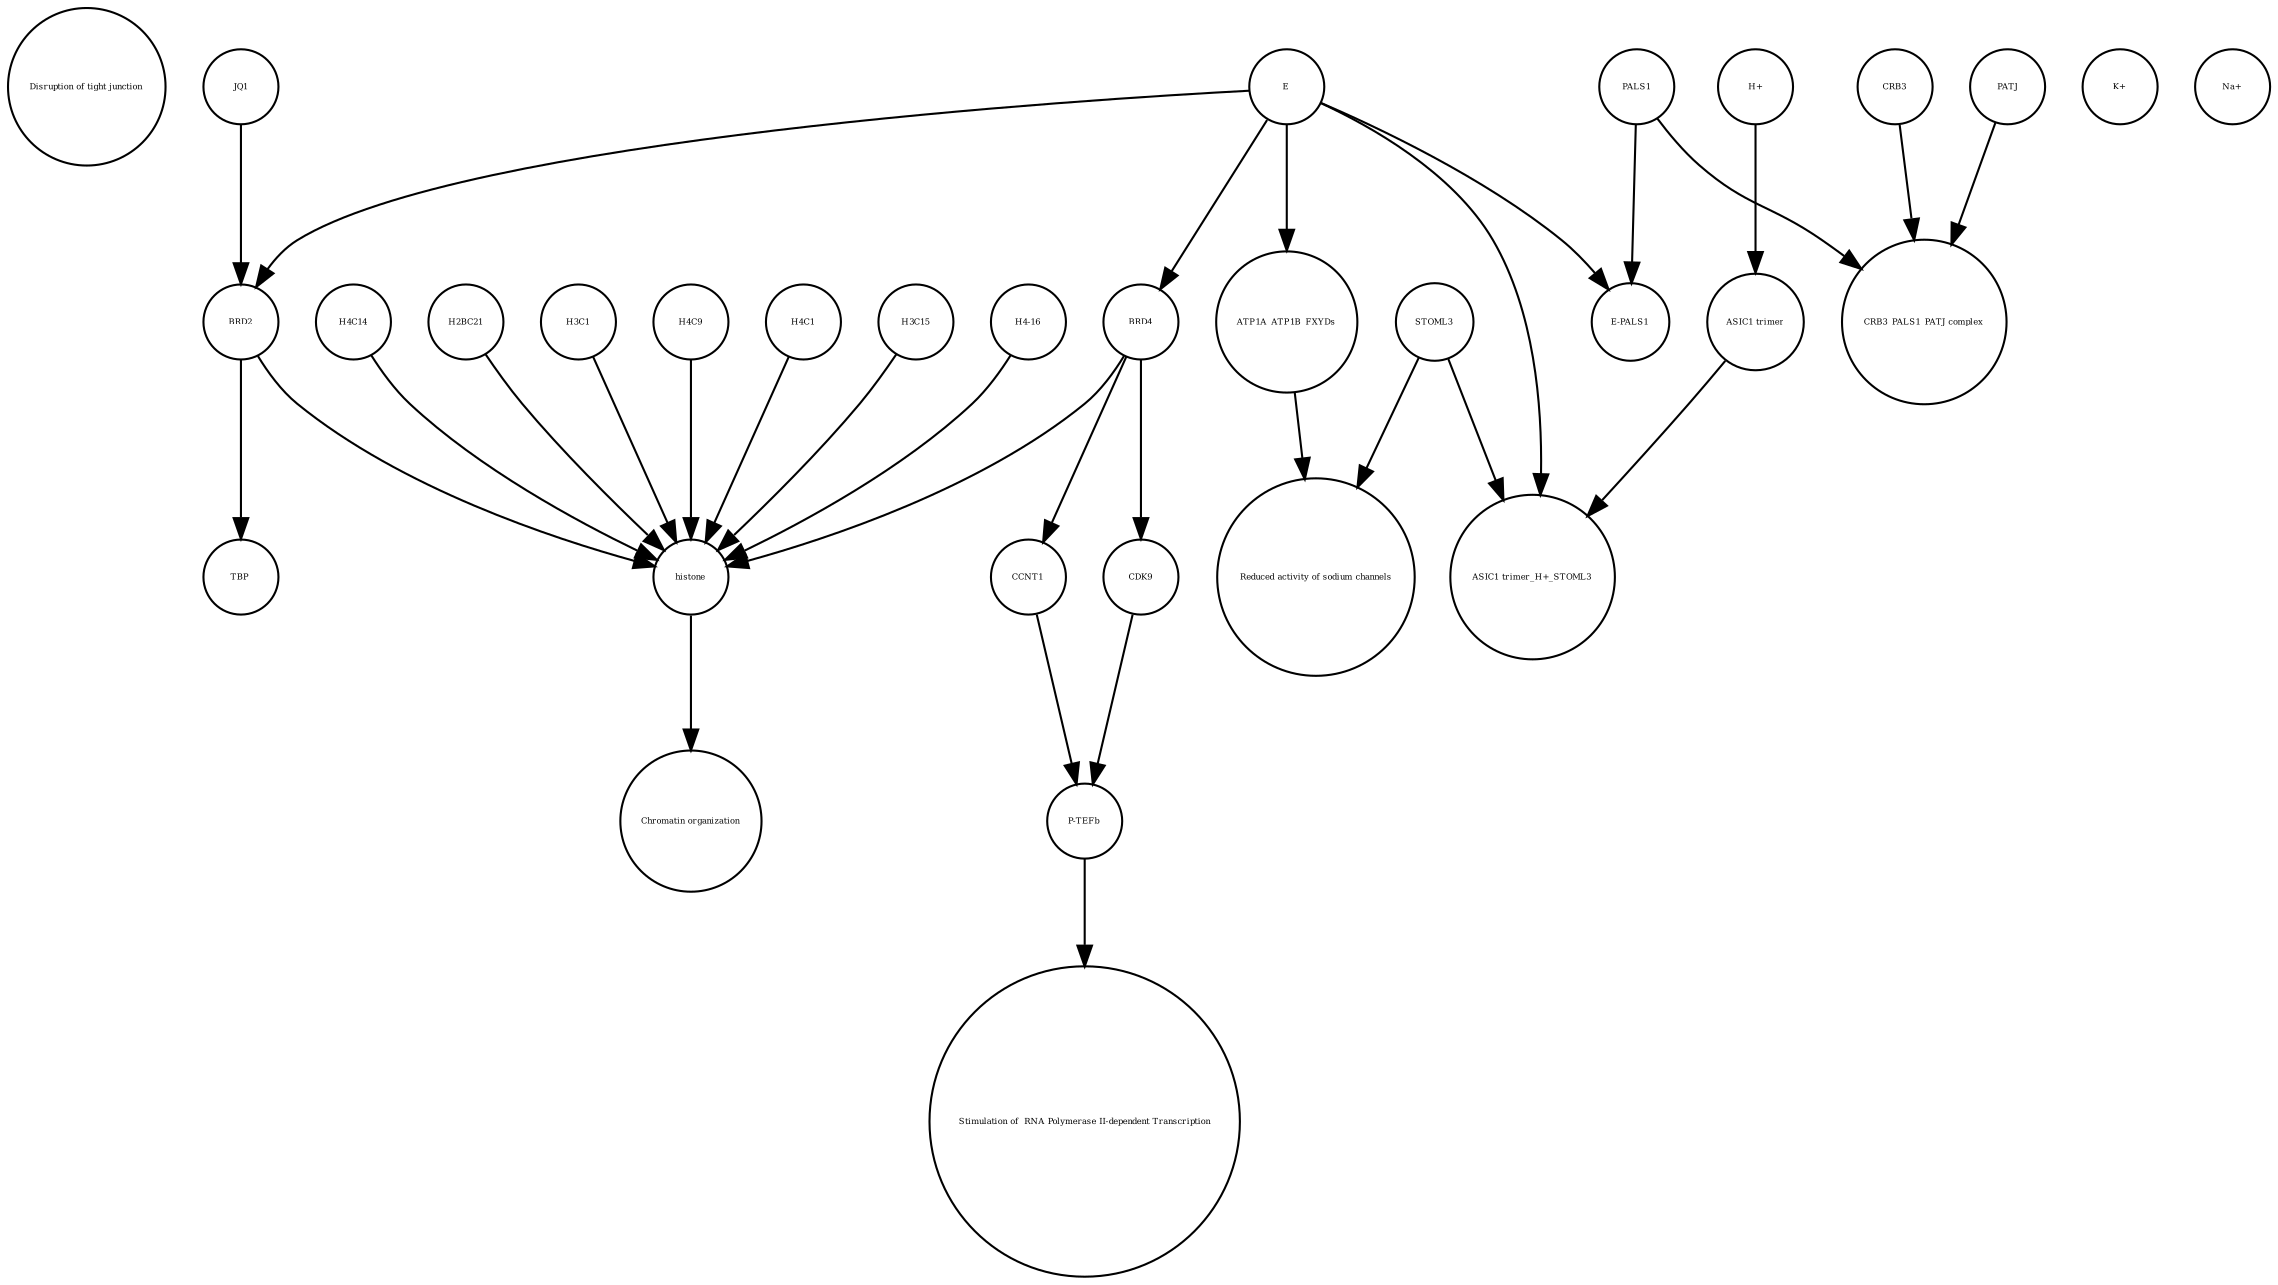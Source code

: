 strict digraph  {
"Disruption of tight junction" [annotation="", bipartite=0, cls=phenotype, fontsize=4, label="Disruption of tight junction", shape=circle];
H4C1 [annotation="", bipartite=0, cls=macromolecule, fontsize=4, label=H4C1, shape=circle];
CRB3 [annotation="", bipartite=0, cls=macromolecule, fontsize=4, label=CRB3, shape=circle];
H3C15 [annotation="", bipartite=0, cls=macromolecule, fontsize=4, label=H3C15, shape=circle];
"K+" [annotation="", bipartite=0, cls="simple chemical", fontsize=4, label="K+", shape=circle];
"H4-16" [annotation="", bipartite=0, cls=macromolecule, fontsize=4, label="H4-16", shape=circle];
BRD2 [annotation="", bipartite=0, cls=macromolecule, fontsize=4, label=BRD2, shape=circle];
"H+" [annotation="", bipartite=0, cls="simple chemical", fontsize=4, label="H+", shape=circle];
"Na+" [annotation="", bipartite=0, cls="simple chemical", fontsize=4, label="Na+", shape=circle];
E [annotation=urn_miriam_ncbiprotein_BCD58755, bipartite=0, cls=macromolecule, fontsize=4, label=E, shape=circle];
JQ1 [annotation="", bipartite=0, cls=macromolecule, fontsize=4, label=JQ1, shape=circle];
"Reduced activity of sodium channels" [annotation="", bipartite=0, cls=phenotype, fontsize=4, label="Reduced activity of sodium channels", shape=circle];
" Stimulation of  RNA Polymerase II-dependent Transcription " [annotation="", bipartite=0, cls=phenotype, fontsize=4, label=" Stimulation of  RNA Polymerase II-dependent Transcription ", shape=circle];
TBP [annotation="", bipartite=0, cls=macromolecule, fontsize=4, label=TBP, shape=circle];
CCNT1 [annotation="", bipartite=0, cls=macromolecule, fontsize=4, label=CCNT1, shape=circle];
"E-PALS1" [annotation="", bipartite=0, cls=complex, fontsize=4, label="E-PALS1", shape=circle];
BRD4 [annotation="", bipartite=0, cls=macromolecule, fontsize=4, label=BRD4, shape=circle];
H4C14 [annotation="", bipartite=0, cls=macromolecule, fontsize=4, label=H4C14, shape=circle];
PALS1 [annotation="", bipartite=0, cls=macromolecule, fontsize=4, label=PALS1, shape=circle];
"P-TEFb" [annotation="", bipartite=0, cls=complex, fontsize=4, label="P-TEFb", shape=circle];
histone [annotation="", bipartite=0, cls=complex, fontsize=4, label=histone, shape=circle];
H2BC21 [annotation="", bipartite=0, cls=macromolecule, fontsize=4, label=H2BC21, shape=circle];
H3C1 [annotation="", bipartite=0, cls=macromolecule, fontsize=4, label=H3C1, shape=circle];
"CRB3_PALS1_PATJ complex" [annotation="", bipartite=0, cls=complex, fontsize=4, label="CRB3_PALS1_PATJ complex", shape=circle];
"Chromatin organization" [annotation="", bipartite=0, cls=phenotype, fontsize=4, label="Chromatin organization", shape=circle];
CDK9 [annotation="", bipartite=0, cls=macromolecule, fontsize=4, label=CDK9, shape=circle];
STOML3 [annotation="", bipartite=0, cls=macromolecule, fontsize=4, label=STOML3, shape=circle];
ATP1A_ATP1B_FXYDs [annotation="", bipartite=0, cls=complex, fontsize=4, label=ATP1A_ATP1B_FXYDs, shape=circle];
"ASIC1 trimer_H+_STOML3" [annotation="", bipartite=0, cls=complex, fontsize=4, label="ASIC1 trimer_H+_STOML3", shape=circle];
"ASIC1 trimer" [annotation="", bipartite=0, cls=macromolecule, fontsize=4, label="ASIC1 trimer", shape=circle];
H4C9 [annotation="", bipartite=0, cls=macromolecule, fontsize=4, label=H4C9, shape=circle];
PATJ [annotation="", bipartite=0, cls=macromolecule, fontsize=4, label=PATJ, shape=circle];
H4C1 -> histone  [annotation="", interaction_type=production];
CRB3 -> "CRB3_PALS1_PATJ complex"  [annotation="", interaction_type=production];
H3C15 -> histone  [annotation="", interaction_type=production];
"H4-16" -> histone  [annotation="", interaction_type=production];
BRD2 -> TBP  [annotation="urn_miriam_doi_10.1007%2Fs11010-006-9223-6", interaction_type=catalysis];
BRD2 -> histone  [annotation="urn_miriam_doi_10.1038%2Fnsmb.3228.|urn_miriam_doi_10.1016%2Fj.molcel.2008.01.018", interaction_type=catalysis];
"H+" -> "ASIC1 trimer"  [annotation="", interaction_type=production];
E -> ATP1A_ATP1B_FXYDs  [annotation="urn_miriam_doi_10.1016%2Fj.virol.2011.03.029", interaction_type=inhibition];
E -> "E-PALS1"  [annotation="", interaction_type=production];
E -> "ASIC1 trimer_H+_STOML3"  [annotation="urn_miriam_doi_10.1016%2Fj.virol.2011.03.029", interaction_type=inhibition];
E -> BRD2  [annotation="urn_miriam_doi_10.1038%2Fs41586-020-2286-9|urn_miriam_doi_10.1080%2F15592294.2018.1469891", interaction_type=inhibition];
E -> BRD4  [annotation="urn_miriam_doi_10.1038%2Fs41586-020-2286-9", interaction_type=inhibition];
JQ1 -> BRD2  [annotation="urn_miriam_doi_10.1038%2Fs41586-020-2286-9|urn_miriam_doi_10.1080%2F15592294.2018.1469891", interaction_type=inhibition];
CCNT1 -> "P-TEFb"  [annotation="", interaction_type=production];
BRD4 -> CDK9  [annotation="urn_miriam_doi_10.18632%2Foncotarget.18583|urn_miriam_doi_10.1016%2Fj.molcel.2005.06.027", interaction_type=catalysis];
BRD4 -> CCNT1  [annotation="urn_miriam_doi_10.1016%2Fj.molcel.2005.06.027", interaction_type=catalysis];
BRD4 -> histone  [annotation="urn_miriam_doi_10.1038%2Fnsmb.3228.|urn_miriam_doi_10.1016%2Fj.molcel.2008.01.018", interaction_type=catalysis];
H4C14 -> histone  [annotation="", interaction_type=production];
PALS1 -> "E-PALS1"  [annotation="", interaction_type=production];
PALS1 -> "CRB3_PALS1_PATJ complex"  [annotation="", interaction_type=production];
"P-TEFb" -> " Stimulation of  RNA Polymerase II-dependent Transcription "  [annotation="", interaction_type=production];
histone -> "Chromatin organization"  [annotation="", interaction_type=production];
H2BC21 -> histone  [annotation="", interaction_type=production];
H3C1 -> histone  [annotation="", interaction_type=production];
CDK9 -> "P-TEFb"  [annotation="", interaction_type=production];
STOML3 -> "ASIC1 trimer_H+_STOML3"  [annotation="", interaction_type=production];
STOML3 -> "Reduced activity of sodium channels"  [annotation="", interaction_type=production];
ATP1A_ATP1B_FXYDs -> "Reduced activity of sodium channels"  [annotation="", interaction_type=production];
"ASIC1 trimer" -> "ASIC1 trimer_H+_STOML3"  [annotation="", interaction_type=production];
H4C9 -> histone  [annotation="", interaction_type=production];
PATJ -> "CRB3_PALS1_PATJ complex"  [annotation="", interaction_type=production];
}

